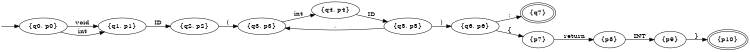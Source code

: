 digraph G {    
    rankdir=LR;
    size = "5,7";
    0 -> qp0;
    0 [label="",width=0.00001,height=0.00001];
    qp0 [label= "{q0, p0}"];
    qp1 [label= "{q1, p1}"];
    qp2 [label= "{q2, p2}"];
    qp3 [label= "{q3, p3}"];
    qp4 [label= "{q4, p4}"];
    qp5 [label= "{q5, p5}"];
    qp6 [label= "{q6, p6}"];
    q7  [peripheries=2, label= "{q7}"];
    p7  [label= "{p7}"];
    p8  [label= "{p8}"];
    p9  [label= "{p9}"];
    p10 [peripheries=2, label= "{p10}"];

    qp0 -> qp1 [label="void"];
    qp0 -> qp1 [label="int"];

    qp1 -> qp2 [label="ID"];

    qp2 -> qp3 [label="("];

    qp3 -> qp4 [label="int"];

    qp4 -> qp5 [label="ID"];

    qp5 -> qp3 [label=","];
    qp5 -> qp6 [label=")"];

    qp6 -> q7 [label=";"];
    qp6 -> p7 [label="{"];

    p7 -> p8 [label="return"];

    p8 -> p9 [label="INT"];

    p9 -> p10 [label="}"];
}

